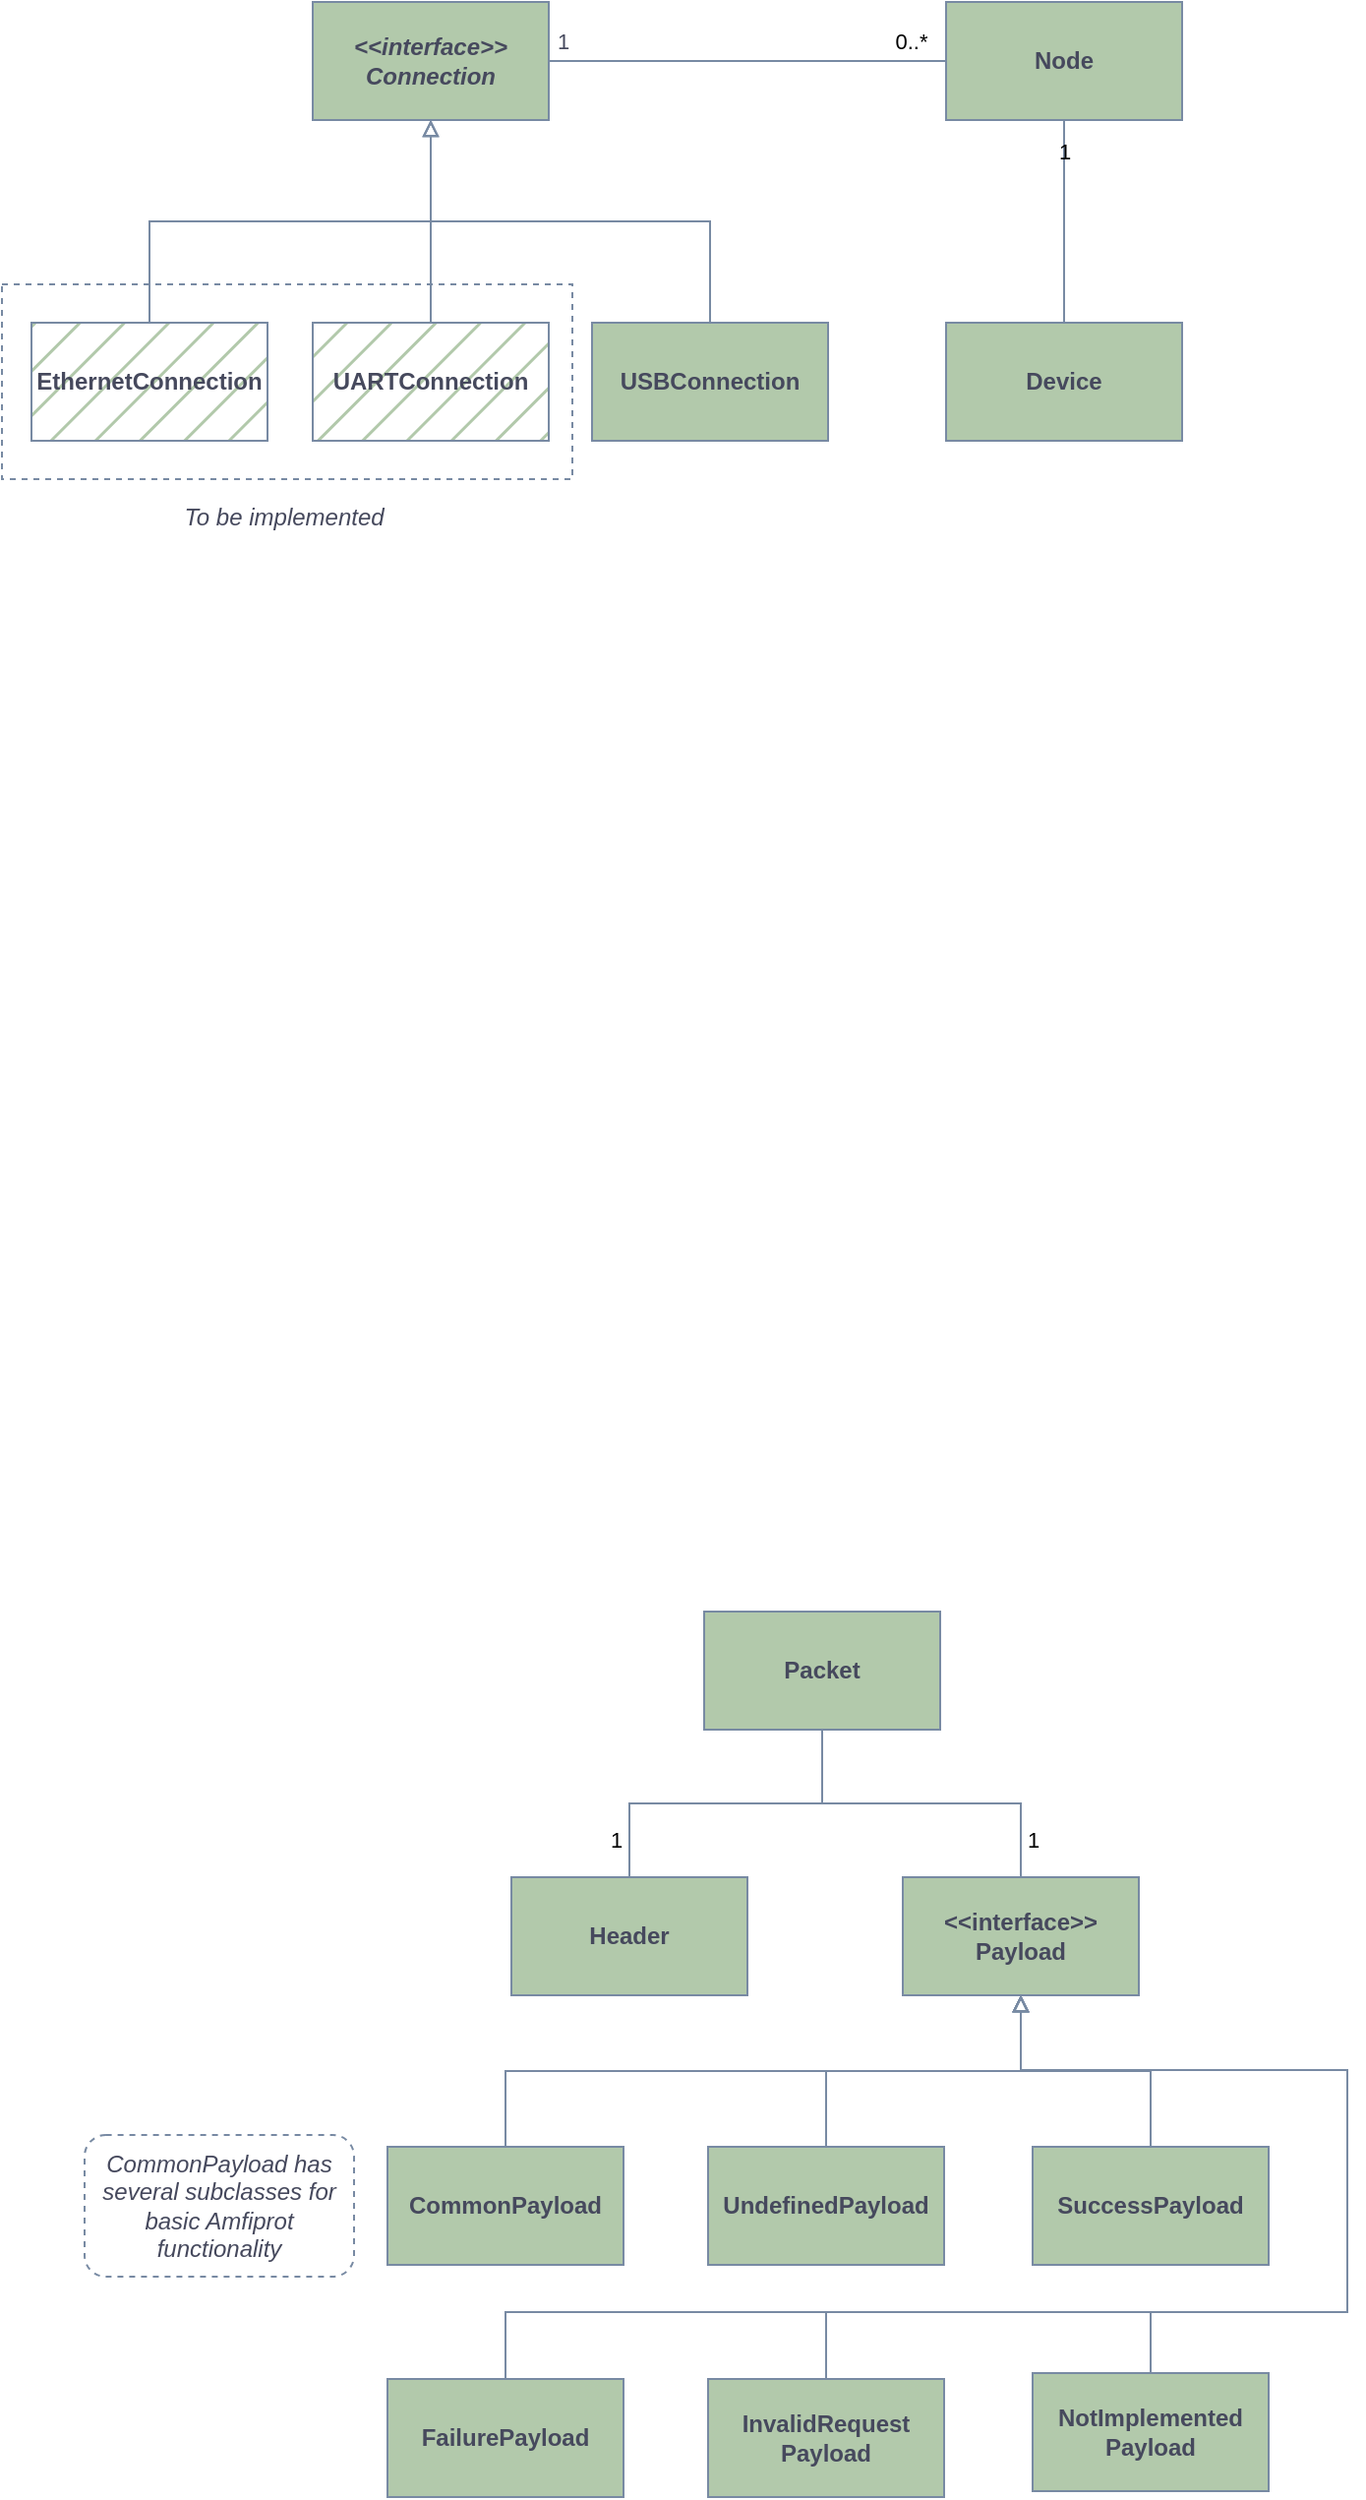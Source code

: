 <mxfile version="20.8.16" type="google"><diagram id="E7McPi-v0t6z-H5Np-mF" name="Page-1"><mxGraphModel dx="1195" dy="683" grid="0" gridSize="10" guides="1" tooltips="1" connect="1" arrows="1" fold="1" page="1" pageScale="1" pageWidth="1169" pageHeight="827" math="0" shadow="0"><root><mxCell id="0"/><mxCell id="1" parent="0"/><mxCell id="P0ddCzNtPPZLygSBYhnF-14" value="" style="rounded=0;whiteSpace=wrap;html=1;strokeColor=#788AA3;fontColor=#46495D;fillColor=none;dashed=1;labelBackgroundColor=none;" parent="1" vertex="1"><mxGeometry x="156" y="219.5" width="290" height="99" as="geometry"/></mxCell><mxCell id="X2CE8fV3f9Qib1eOQnfU-4" value="&lt;i&gt;CommonPayload has several subclasses for basic Amfiprot functionality&lt;/i&gt;" style="text;html=1;strokeColor=#788AA3;fillColor=none;align=center;verticalAlign=middle;whiteSpace=wrap;rounded=1;shadow=0;sketch=0;fontFamily=Helvetica;fontSize=12;fontColor=#46495D;startSize=26;dashed=1;labelBackgroundColor=none;" parent="1" vertex="1"><mxGeometry x="198" y="1160" width="137" height="72" as="geometry"/></mxCell><mxCell id="P0ddCzNtPPZLygSBYhnF-18" value="0..*" style="edgeStyle=orthogonalEdgeStyle;rounded=0;orthogonalLoop=1;jettySize=auto;html=1;exitX=1;exitY=0.5;exitDx=0;exitDy=0;entryX=0;entryY=0.5;entryDx=0;entryDy=0;strokeColor=#788AA3;fontColor=default;endArrow=none;endFill=0;fillColor=#B2C9AB;labelBackgroundColor=none;" parent="1" source="P0ddCzNtPPZLygSBYhnF-1" target="P0ddCzNtPPZLygSBYhnF-2" edge="1"><mxGeometry x="0.822" y="10" relative="1" as="geometry"><mxPoint as="offset"/></mxGeometry></mxCell><mxCell id="P0ddCzNtPPZLygSBYhnF-19" value="1" style="edgeLabel;html=1;align=center;verticalAlign=middle;resizable=0;points=[];fontColor=#46495D;labelBackgroundColor=none;" parent="P0ddCzNtPPZLygSBYhnF-18" connectable="0" vertex="1"><mxGeometry x="-0.802" relative="1" as="geometry"><mxPoint x="-13" y="-10" as="offset"/></mxGeometry></mxCell><mxCell id="P0ddCzNtPPZLygSBYhnF-1" value="&lt;b&gt;&lt;i&gt;&amp;lt;&amp;lt;interface&amp;gt;&amp;gt;&lt;br&gt;Connection&lt;br&gt;&lt;/i&gt;&lt;/b&gt;" style="rounded=0;whiteSpace=wrap;html=1;fillColor=#B2C9AB;strokeColor=#788AA3;labelBackgroundColor=none;fontColor=#46495D;" parent="1" vertex="1"><mxGeometry x="314" y="76" width="120" height="60" as="geometry"/></mxCell><mxCell id="P0ddCzNtPPZLygSBYhnF-2" value="&lt;b&gt;Node&lt;/b&gt;" style="whiteSpace=wrap;html=1;strokeColor=#788AA3;fontColor=#46495D;fillColor=#B2C9AB;labelBackgroundColor=none;" parent="1" vertex="1"><mxGeometry x="636" y="76" width="120" height="60" as="geometry"/></mxCell><mxCell id="P0ddCzNtPPZLygSBYhnF-9" style="edgeStyle=orthogonalEdgeStyle;rounded=0;orthogonalLoop=1;jettySize=auto;html=1;exitX=0.5;exitY=0;exitDx=0;exitDy=0;entryX=0.5;entryY=1;entryDx=0;entryDy=0;strokeColor=#788AA3;fontColor=default;fillColor=#B2C9AB;endArrow=block;endFill=0;labelBackgroundColor=none;" parent="1" source="P0ddCzNtPPZLygSBYhnF-3" target="P0ddCzNtPPZLygSBYhnF-1" edge="1"><mxGeometry relative="1" as="geometry"/></mxCell><mxCell id="P0ddCzNtPPZLygSBYhnF-3" value="&lt;b&gt;USBConnection&lt;br&gt;&lt;/b&gt;" style="whiteSpace=wrap;html=1;strokeColor=#788AA3;fontColor=#46495D;fillColor=#B2C9AB;labelBackgroundColor=none;" parent="1" vertex="1"><mxGeometry x="456" y="239" width="120" height="60" as="geometry"/></mxCell><mxCell id="P0ddCzNtPPZLygSBYhnF-17" value="1" style="edgeStyle=orthogonalEdgeStyle;rounded=0;orthogonalLoop=1;jettySize=auto;html=1;exitX=0.5;exitY=0;exitDx=0;exitDy=0;entryX=0.5;entryY=1;entryDx=0;entryDy=0;strokeColor=#788AA3;fontColor=default;endArrow=none;endFill=0;fillColor=#B2C9AB;labelBackgroundColor=none;" parent="1" source="P0ddCzNtPPZLygSBYhnF-4" target="P0ddCzNtPPZLygSBYhnF-2" edge="1"><mxGeometry x="0.7" relative="1" as="geometry"><mxPoint as="offset"/></mxGeometry></mxCell><mxCell id="P0ddCzNtPPZLygSBYhnF-4" value="&lt;b&gt;Device&lt;/b&gt;" style="whiteSpace=wrap;html=1;strokeColor=#788AA3;fontColor=#46495D;fillColor=#B2C9AB;labelBackgroundColor=none;" parent="1" vertex="1"><mxGeometry x="636" y="239" width="120" height="60" as="geometry"/></mxCell><mxCell id="P0ddCzNtPPZLygSBYhnF-11" style="edgeStyle=orthogonalEdgeStyle;rounded=0;orthogonalLoop=1;jettySize=auto;html=1;exitX=0.5;exitY=0;exitDx=0;exitDy=0;entryX=0.5;entryY=1;entryDx=0;entryDy=0;strokeColor=#788AA3;fontColor=default;fillColor=#B2C9AB;endArrow=block;endFill=0;labelBackgroundColor=none;" parent="1" source="P0ddCzNtPPZLygSBYhnF-5" target="P0ddCzNtPPZLygSBYhnF-1" edge="1"><mxGeometry relative="1" as="geometry"/></mxCell><mxCell id="P0ddCzNtPPZLygSBYhnF-5" value="UARTConnection" style="whiteSpace=wrap;html=1;strokeColor=#788AA3;fontColor=#46495D;fillColor=#B2C9AB;fontStyle=1;fillStyle=hatch;labelBackgroundColor=none;" parent="1" vertex="1"><mxGeometry x="314" y="239" width="120" height="60" as="geometry"/></mxCell><mxCell id="P0ddCzNtPPZLygSBYhnF-12" style="edgeStyle=orthogonalEdgeStyle;rounded=0;orthogonalLoop=1;jettySize=auto;html=1;exitX=0.5;exitY=0;exitDx=0;exitDy=0;entryX=0.5;entryY=1;entryDx=0;entryDy=0;strokeColor=#788AA3;fontColor=default;fillColor=#B2C9AB;endArrow=block;endFill=0;labelBackgroundColor=none;" parent="1" source="P0ddCzNtPPZLygSBYhnF-7" target="P0ddCzNtPPZLygSBYhnF-1" edge="1"><mxGeometry relative="1" as="geometry"/></mxCell><mxCell id="P0ddCzNtPPZLygSBYhnF-7" value="EthernetConnection" style="whiteSpace=wrap;html=1;strokeColor=#788AA3;fontColor=#46495D;fillColor=#B2C9AB;fontStyle=1;fillStyle=hatch;labelBackgroundColor=none;" parent="1" vertex="1"><mxGeometry x="171" y="239" width="120" height="60" as="geometry"/></mxCell><mxCell id="P0ddCzNtPPZLygSBYhnF-15" value="To be implemented" style="text;html=1;align=center;verticalAlign=middle;resizable=0;points=[];autosize=1;strokeColor=none;fillColor=none;fontColor=#46495D;dashed=1;fillStyle=hatch;fontStyle=2;labelBackgroundColor=none;" parent="1" vertex="1"><mxGeometry x="239" y="325" width="120" height="26" as="geometry"/></mxCell><mxCell id="P0ddCzNtPPZLygSBYhnF-20" value="Packet" style="whiteSpace=wrap;html=1;fillStyle=auto;strokeColor=#788AA3;fontColor=#46495D;fillColor=#B2C9AB;labelBackgroundColor=none;fontStyle=1" parent="1" vertex="1"><mxGeometry x="513" y="894" width="120" height="60" as="geometry"/></mxCell><mxCell id="P0ddCzNtPPZLygSBYhnF-32" value="1" style="edgeStyle=orthogonalEdgeStyle;rounded=0;orthogonalLoop=1;jettySize=auto;html=1;exitX=0.5;exitY=0;exitDx=0;exitDy=0;entryX=0.5;entryY=1;entryDx=0;entryDy=0;strokeColor=#788AA3;fontColor=default;fillColor=#B2C9AB;endArrow=none;endFill=0;labelBackgroundColor=none;" parent="1" source="P0ddCzNtPPZLygSBYhnF-21" target="P0ddCzNtPPZLygSBYhnF-20" edge="1"><mxGeometry x="-0.78" y="7" relative="1" as="geometry"><mxPoint as="offset"/></mxGeometry></mxCell><mxCell id="P0ddCzNtPPZLygSBYhnF-21" value="&lt;b&gt;Header&lt;/b&gt;" style="whiteSpace=wrap;html=1;strokeColor=#788AA3;fontColor=#46495D;fillColor=#B2C9AB;labelBackgroundColor=none;" parent="1" vertex="1"><mxGeometry x="415" y="1029" width="120" height="60" as="geometry"/></mxCell><mxCell id="P0ddCzNtPPZLygSBYhnF-33" value="1" style="edgeStyle=orthogonalEdgeStyle;rounded=0;orthogonalLoop=1;jettySize=auto;html=1;exitX=0.5;exitY=0;exitDx=0;exitDy=0;entryX=0.5;entryY=1;entryDx=0;entryDy=0;strokeColor=#788AA3;fontColor=default;fillColor=#B2C9AB;endArrow=none;endFill=0;labelBackgroundColor=none;" parent="1" source="P0ddCzNtPPZLygSBYhnF-23" target="P0ddCzNtPPZLygSBYhnF-20" edge="1"><mxGeometry x="-0.784" y="-6" relative="1" as="geometry"><mxPoint as="offset"/></mxGeometry></mxCell><mxCell id="P0ddCzNtPPZLygSBYhnF-23" value="&amp;lt;&amp;lt;interface&amp;gt;&amp;gt;&lt;br&gt;Payload" style="whiteSpace=wrap;html=1;strokeColor=#788AA3;fontColor=#46495D;fillColor=#B2C9AB;fontStyle=1;labelBackgroundColor=none;" parent="1" vertex="1"><mxGeometry x="614" y="1029" width="120" height="60" as="geometry"/></mxCell><mxCell id="P0ddCzNtPPZLygSBYhnF-34" style="edgeStyle=orthogonalEdgeStyle;rounded=0;orthogonalLoop=1;jettySize=auto;html=1;exitX=0.5;exitY=0;exitDx=0;exitDy=0;entryX=0.5;entryY=1;entryDx=0;entryDy=0;strokeColor=#788AA3;fontColor=default;fillColor=#B2C9AB;endArrow=block;endFill=0;labelBackgroundColor=none;" parent="1" source="P0ddCzNtPPZLygSBYhnF-24" target="P0ddCzNtPPZLygSBYhnF-23" edge="1"><mxGeometry relative="1" as="geometry"/></mxCell><mxCell id="P0ddCzNtPPZLygSBYhnF-35" style="edgeStyle=orthogonalEdgeStyle;rounded=0;orthogonalLoop=1;jettySize=auto;html=1;exitX=0.5;exitY=0;exitDx=0;exitDy=0;strokeColor=#788AA3;fontColor=default;endArrow=block;endFill=0;fillColor=#B2C9AB;labelBackgroundColor=none;" parent="1" source="P0ddCzNtPPZLygSBYhnF-25" target="P0ddCzNtPPZLygSBYhnF-23" edge="1"><mxGeometry relative="1" as="geometry"/></mxCell><mxCell id="P0ddCzNtPPZLygSBYhnF-36" style="edgeStyle=orthogonalEdgeStyle;rounded=0;orthogonalLoop=1;jettySize=auto;html=1;exitX=0.5;exitY=0;exitDx=0;exitDy=0;strokeColor=#788AA3;fontColor=default;endArrow=block;endFill=0;fillColor=#B2C9AB;labelBackgroundColor=none;" parent="1" source="P0ddCzNtPPZLygSBYhnF-26" target="P0ddCzNtPPZLygSBYhnF-23" edge="1"><mxGeometry relative="1" as="geometry"/></mxCell><mxCell id="P0ddCzNtPPZLygSBYhnF-26" value="SuccessPayload" style="whiteSpace=wrap;html=1;strokeColor=#788AA3;fontColor=#46495D;fillColor=#B2C9AB;fontStyle=1;labelBackgroundColor=none;" parent="1" vertex="1"><mxGeometry x="680" y="1166" width="120" height="60" as="geometry"/></mxCell><mxCell id="P0ddCzNtPPZLygSBYhnF-37" style="edgeStyle=orthogonalEdgeStyle;rounded=0;orthogonalLoop=1;jettySize=auto;html=1;exitX=0.5;exitY=0;exitDx=0;exitDy=0;strokeColor=#788AA3;fontColor=default;endArrow=block;endFill=0;fillColor=#B2C9AB;startArrow=none;labelBackgroundColor=none;" parent="1" source="P0ddCzNtPPZLygSBYhnF-25" target="P0ddCzNtPPZLygSBYhnF-23" edge="1"><mxGeometry relative="1" as="geometry"/></mxCell><mxCell id="bMLl3Q3o_GaVARJDSpZf-6" style="edgeStyle=orthogonalEdgeStyle;rounded=0;orthogonalLoop=1;jettySize=auto;html=1;exitX=0.5;exitY=0;exitDx=0;exitDy=0;endArrow=block;endFill=0;labelBackgroundColor=none;strokeColor=#788AA3;fontColor=default;" edge="1" parent="1" source="P0ddCzNtPPZLygSBYhnF-27" target="P0ddCzNtPPZLygSBYhnF-23"><mxGeometry relative="1" as="geometry"><Array as="points"><mxPoint x="412" y="1250"/><mxPoint x="840" y="1250"/><mxPoint x="840" y="1127"/><mxPoint x="674" y="1127"/></Array></mxGeometry></mxCell><mxCell id="P0ddCzNtPPZLygSBYhnF-27" value="FailurePayload" style="whiteSpace=wrap;html=1;strokeColor=#788AA3;fontColor=#46495D;fillColor=#B2C9AB;fontStyle=1;labelBackgroundColor=none;" parent="1" vertex="1"><mxGeometry x="352" y="1284" width="120" height="60" as="geometry"/></mxCell><mxCell id="bMLl3Q3o_GaVARJDSpZf-5" style="edgeStyle=orthogonalEdgeStyle;rounded=0;orthogonalLoop=1;jettySize=auto;html=1;exitX=0.5;exitY=0;exitDx=0;exitDy=0;endArrow=block;endFill=0;labelBackgroundColor=none;strokeColor=#788AA3;fontColor=default;" edge="1" parent="1" source="P0ddCzNtPPZLygSBYhnF-30" target="P0ddCzNtPPZLygSBYhnF-23"><mxGeometry relative="1" as="geometry"><Array as="points"><mxPoint x="575" y="1250"/><mxPoint x="840" y="1250"/><mxPoint x="840" y="1127"/><mxPoint x="674" y="1127"/></Array></mxGeometry></mxCell><mxCell id="P0ddCzNtPPZLygSBYhnF-30" value="InvalidRequest&lt;br&gt;Payload" style="whiteSpace=wrap;html=1;strokeColor=#788AA3;fontColor=#46495D;fillColor=#B2C9AB;fontStyle=1;labelBackgroundColor=none;" parent="1" vertex="1"><mxGeometry x="515" y="1284" width="120" height="60" as="geometry"/></mxCell><mxCell id="P0ddCzNtPPZLygSBYhnF-39" style="edgeStyle=orthogonalEdgeStyle;rounded=0;orthogonalLoop=1;jettySize=auto;html=1;exitX=0.5;exitY=0;exitDx=0;exitDy=0;strokeColor=#788AA3;fontColor=default;endArrow=block;endFill=0;fillColor=#B2C9AB;startArrow=none;labelBackgroundColor=none;" parent="1" source="P0ddCzNtPPZLygSBYhnF-24" target="P0ddCzNtPPZLygSBYhnF-23" edge="1"><mxGeometry relative="1" as="geometry"/></mxCell><mxCell id="bMLl3Q3o_GaVARJDSpZf-4" style="edgeStyle=orthogonalEdgeStyle;rounded=0;orthogonalLoop=1;jettySize=auto;html=1;exitX=0.5;exitY=0;exitDx=0;exitDy=0;endArrow=block;endFill=0;labelBackgroundColor=none;strokeColor=#788AA3;fontColor=default;" edge="1" parent="1" source="P0ddCzNtPPZLygSBYhnF-31" target="P0ddCzNtPPZLygSBYhnF-23"><mxGeometry relative="1" as="geometry"><Array as="points"><mxPoint x="740" y="1250"/><mxPoint x="840" y="1250"/><mxPoint x="840" y="1127"/><mxPoint x="674" y="1127"/></Array></mxGeometry></mxCell><mxCell id="P0ddCzNtPPZLygSBYhnF-31" value="NotImplemented&lt;br&gt;Payload" style="whiteSpace=wrap;html=1;strokeColor=#788AA3;fontColor=#46495D;fillColor=#B2C9AB;fontStyle=1;labelBackgroundColor=none;" parent="1" vertex="1"><mxGeometry x="680" y="1281" width="120" height="60" as="geometry"/></mxCell><mxCell id="P0ddCzNtPPZLygSBYhnF-25" value="CommonPayload" style="whiteSpace=wrap;html=1;strokeColor=#788AA3;fontColor=#46495D;fillColor=#B2C9AB;fontStyle=1;labelBackgroundColor=none;" parent="1" vertex="1"><mxGeometry x="352" y="1166" width="120" height="60" as="geometry"/></mxCell><mxCell id="P0ddCzNtPPZLygSBYhnF-24" value="UndefinedPayload" style="whiteSpace=wrap;html=1;strokeColor=#788AA3;fontColor=#46495D;fillColor=#B2C9AB;fontStyle=1;labelBackgroundColor=none;" parent="1" vertex="1"><mxGeometry x="515" y="1166" width="120" height="60" as="geometry"/></mxCell></root></mxGraphModel></diagram></mxfile>